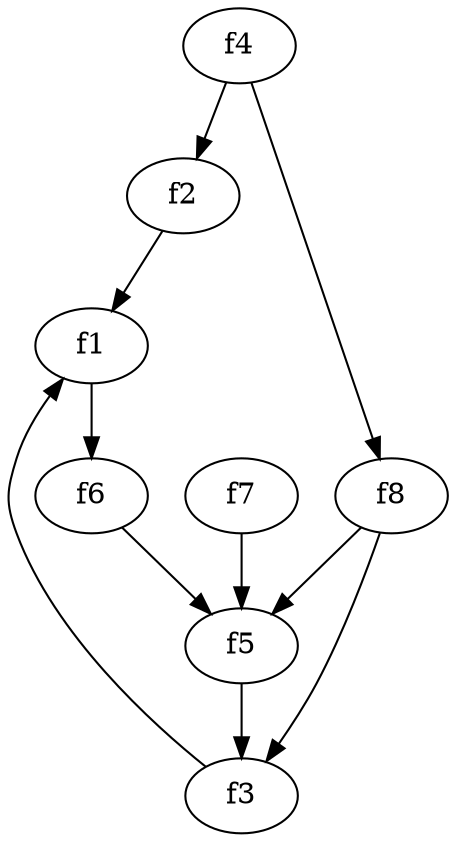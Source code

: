 strict digraph  {
f1;
f2;
f3;
f4;
f5;
f6;
f7;
f8;
f1 -> f6  [weight=2];
f2 -> f1  [weight=2];
f3 -> f1  [weight=2];
f4 -> f2  [weight=2];
f4 -> f8  [weight=2];
f5 -> f3  [weight=2];
f6 -> f5  [weight=2];
f7 -> f5  [weight=2];
f8 -> f5  [weight=2];
f8 -> f3  [weight=2];
}
